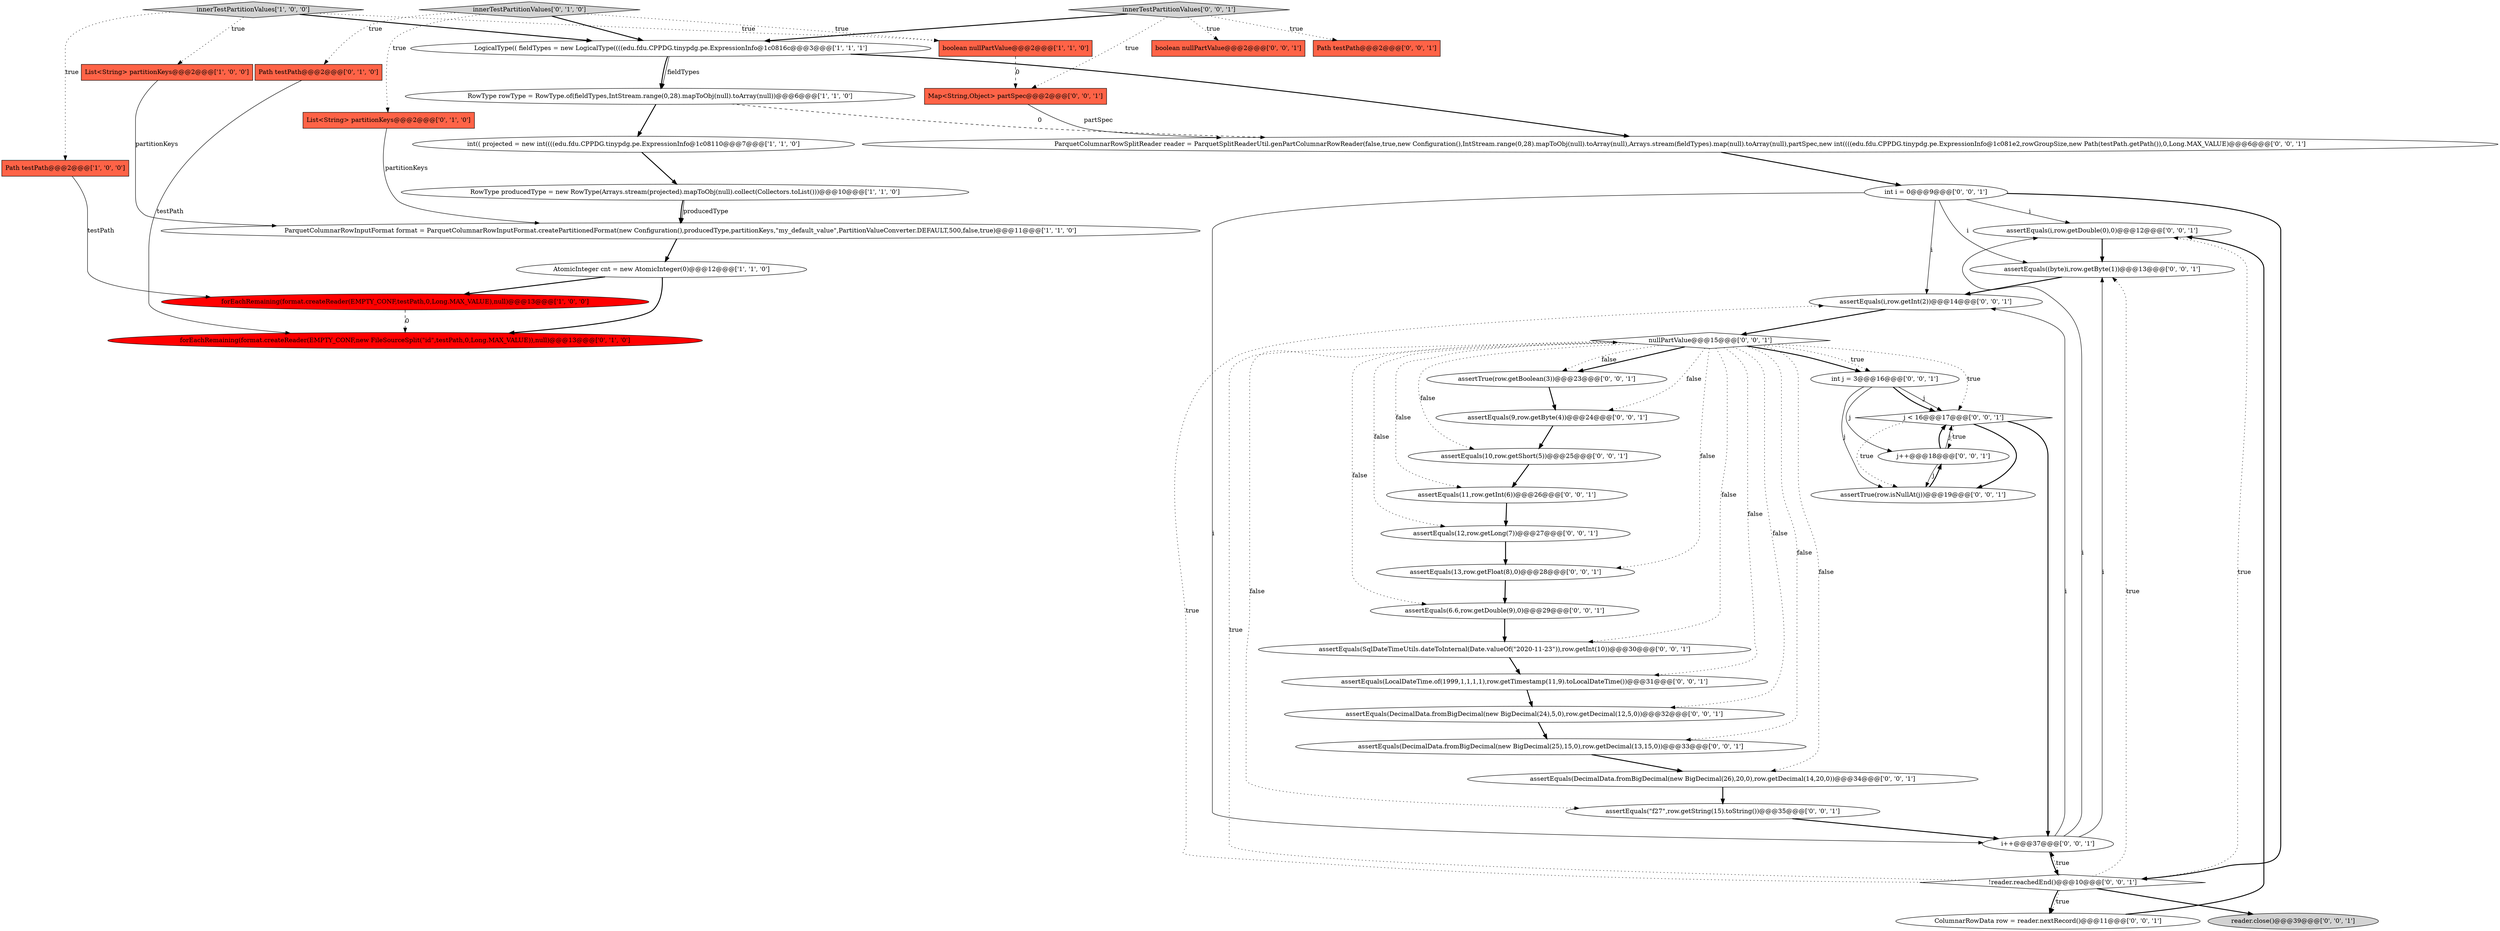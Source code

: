 digraph {
3 [style = filled, label = "RowType producedType = new RowType(Arrays.stream(projected).mapToObj(null).collect(Collectors.toList()))@@@10@@@['1', '1', '0']", fillcolor = white, shape = ellipse image = "AAA0AAABBB1BBB"];
18 [style = filled, label = "j < 16@@@17@@@['0', '0', '1']", fillcolor = white, shape = diamond image = "AAA0AAABBB3BBB"];
0 [style = filled, label = "Path testPath@@@2@@@['1', '0', '0']", fillcolor = tomato, shape = box image = "AAA0AAABBB1BBB"];
36 [style = filled, label = "innerTestPartitionValues['0', '0', '1']", fillcolor = lightgray, shape = diamond image = "AAA0AAABBB3BBB"];
5 [style = filled, label = "forEachRemaining(format.createReader(EMPTY_CONF,testPath,0,Long.MAX_VALUE),null)@@@13@@@['1', '0', '0']", fillcolor = red, shape = ellipse image = "AAA1AAABBB1BBB"];
35 [style = filled, label = "assertEquals(LocalDateTime.of(1999,1,1,1,1),row.getTimestamp(11,9).toLocalDateTime())@@@31@@@['0', '0', '1']", fillcolor = white, shape = ellipse image = "AAA0AAABBB3BBB"];
14 [style = filled, label = "List<String> partitionKeys@@@2@@@['0', '1', '0']", fillcolor = tomato, shape = box image = "AAA0AAABBB2BBB"];
34 [style = filled, label = "j++@@@18@@@['0', '0', '1']", fillcolor = white, shape = ellipse image = "AAA0AAABBB3BBB"];
32 [style = filled, label = "assertEquals(10,row.getShort(5))@@@25@@@['0', '0', '1']", fillcolor = white, shape = ellipse image = "AAA0AAABBB3BBB"];
27 [style = filled, label = "assertEquals(13,row.getFloat(8),0)@@@28@@@['0', '0', '1']", fillcolor = white, shape = ellipse image = "AAA0AAABBB3BBB"];
40 [style = filled, label = "assertEquals(i,row.getDouble(0),0)@@@12@@@['0', '0', '1']", fillcolor = white, shape = ellipse image = "AAA0AAABBB3BBB"];
8 [style = filled, label = "innerTestPartitionValues['1', '0', '0']", fillcolor = lightgray, shape = diamond image = "AAA0AAABBB1BBB"];
22 [style = filled, label = "reader.close()@@@39@@@['0', '0', '1']", fillcolor = lightgray, shape = ellipse image = "AAA0AAABBB3BBB"];
7 [style = filled, label = "int(( projected = new int((((edu.fdu.CPPDG.tinypdg.pe.ExpressionInfo@1c08110@@@7@@@['1', '1', '0']", fillcolor = white, shape = ellipse image = "AAA0AAABBB1BBB"];
38 [style = filled, label = "assertEquals(i,row.getInt(2))@@@14@@@['0', '0', '1']", fillcolor = white, shape = ellipse image = "AAA0AAABBB3BBB"];
10 [style = filled, label = "AtomicInteger cnt = new AtomicInteger(0)@@@12@@@['1', '1', '0']", fillcolor = white, shape = ellipse image = "AAA0AAABBB1BBB"];
20 [style = filled, label = "assertEquals(DecimalData.fromBigDecimal(new BigDecimal(26),20,0),row.getDecimal(14,20,0))@@@34@@@['0', '0', '1']", fillcolor = white, shape = ellipse image = "AAA0AAABBB3BBB"];
1 [style = filled, label = "LogicalType(( fieldTypes = new LogicalType((((edu.fdu.CPPDG.tinypdg.pe.ExpressionInfo@1c0816c@@@3@@@['1', '1', '1']", fillcolor = white, shape = ellipse image = "AAA0AAABBB1BBB"];
39 [style = filled, label = "assertEquals(6.6,row.getDouble(9),0)@@@29@@@['0', '0', '1']", fillcolor = white, shape = ellipse image = "AAA0AAABBB3BBB"];
41 [style = filled, label = "assertEquals(12,row.getLong(7))@@@27@@@['0', '0', '1']", fillcolor = white, shape = ellipse image = "AAA0AAABBB3BBB"];
15 [style = filled, label = "assertEquals(9,row.getByte(4))@@@24@@@['0', '0', '1']", fillcolor = white, shape = ellipse image = "AAA0AAABBB3BBB"];
16 [style = filled, label = "boolean nullPartValue@@@2@@@['0', '0', '1']", fillcolor = tomato, shape = box image = "AAA0AAABBB3BBB"];
9 [style = filled, label = "ParquetColumnarRowInputFormat format = ParquetColumnarRowInputFormat.createPartitionedFormat(new Configuration(),producedType,partitionKeys,\"my_default_value\",PartitionValueConverter.DEFAULT,500,false,true)@@@11@@@['1', '1', '0']", fillcolor = white, shape = ellipse image = "AAA0AAABBB1BBB"];
17 [style = filled, label = "assertEquals((byte)i,row.getByte(1))@@@13@@@['0', '0', '1']", fillcolor = white, shape = ellipse image = "AAA0AAABBB3BBB"];
21 [style = filled, label = "i++@@@37@@@['0', '0', '1']", fillcolor = white, shape = ellipse image = "AAA0AAABBB3BBB"];
6 [style = filled, label = "RowType rowType = RowType.of(fieldTypes,IntStream.range(0,28).mapToObj(null).toArray(null))@@@6@@@['1', '1', '0']", fillcolor = white, shape = ellipse image = "AAA0AAABBB1BBB"];
4 [style = filled, label = "boolean nullPartValue@@@2@@@['1', '1', '0']", fillcolor = tomato, shape = box image = "AAA0AAABBB1BBB"];
42 [style = filled, label = "int j = 3@@@16@@@['0', '0', '1']", fillcolor = white, shape = ellipse image = "AAA0AAABBB3BBB"];
23 [style = filled, label = "assertEquals(DecimalData.fromBigDecimal(new BigDecimal(24),5,0),row.getDecimal(12,5,0))@@@32@@@['0', '0', '1']", fillcolor = white, shape = ellipse image = "AAA0AAABBB3BBB"];
28 [style = filled, label = "assertEquals(11,row.getInt(6))@@@26@@@['0', '0', '1']", fillcolor = white, shape = ellipse image = "AAA0AAABBB3BBB"];
44 [style = filled, label = "assertTrue(row.isNullAt(j))@@@19@@@['0', '0', '1']", fillcolor = white, shape = ellipse image = "AAA0AAABBB3BBB"];
24 [style = filled, label = "nullPartValue@@@15@@@['0', '0', '1']", fillcolor = white, shape = diamond image = "AAA0AAABBB3BBB"];
19 [style = filled, label = "Path testPath@@@2@@@['0', '0', '1']", fillcolor = tomato, shape = box image = "AAA0AAABBB3BBB"];
12 [style = filled, label = "Path testPath@@@2@@@['0', '1', '0']", fillcolor = tomato, shape = box image = "AAA0AAABBB2BBB"];
29 [style = filled, label = "assertEquals(DecimalData.fromBigDecimal(new BigDecimal(25),15,0),row.getDecimal(13,15,0))@@@33@@@['0', '0', '1']", fillcolor = white, shape = ellipse image = "AAA0AAABBB3BBB"];
25 [style = filled, label = "ParquetColumnarRowSplitReader reader = ParquetSplitReaderUtil.genPartColumnarRowReader(false,true,new Configuration(),IntStream.range(0,28).mapToObj(null).toArray(null),Arrays.stream(fieldTypes).map(null).toArray(null),partSpec,new int((((edu.fdu.CPPDG.tinypdg.pe.ExpressionInfo@1c081e2,rowGroupSize,new Path(testPath.getPath()),0,Long.MAX_VALUE)@@@6@@@['0', '0', '1']", fillcolor = white, shape = ellipse image = "AAA0AAABBB3BBB"];
43 [style = filled, label = "int i = 0@@@9@@@['0', '0', '1']", fillcolor = white, shape = ellipse image = "AAA0AAABBB3BBB"];
37 [style = filled, label = "assertTrue(row.getBoolean(3))@@@23@@@['0', '0', '1']", fillcolor = white, shape = ellipse image = "AAA0AAABBB3BBB"];
45 [style = filled, label = "assertEquals(\"f27\",row.getString(15).toString())@@@35@@@['0', '0', '1']", fillcolor = white, shape = ellipse image = "AAA0AAABBB3BBB"];
31 [style = filled, label = "assertEquals(SqlDateTimeUtils.dateToInternal(Date.valueOf(\"2020-11-23\")),row.getInt(10))@@@30@@@['0', '0', '1']", fillcolor = white, shape = ellipse image = "AAA0AAABBB3BBB"];
33 [style = filled, label = "ColumnarRowData row = reader.nextRecord()@@@11@@@['0', '0', '1']", fillcolor = white, shape = ellipse image = "AAA0AAABBB3BBB"];
26 [style = filled, label = "Map<String,Object> partSpec@@@2@@@['0', '0', '1']", fillcolor = tomato, shape = box image = "AAA0AAABBB3BBB"];
30 [style = filled, label = "!reader.reachedEnd()@@@10@@@['0', '0', '1']", fillcolor = white, shape = diamond image = "AAA0AAABBB3BBB"];
2 [style = filled, label = "List<String> partitionKeys@@@2@@@['1', '0', '0']", fillcolor = tomato, shape = box image = "AAA0AAABBB1BBB"];
13 [style = filled, label = "forEachRemaining(format.createReader(EMPTY_CONF,new FileSourceSplit(\"id\",testPath,0,Long.MAX_VALUE)),null)@@@13@@@['0', '1', '0']", fillcolor = red, shape = ellipse image = "AAA1AAABBB2BBB"];
11 [style = filled, label = "innerTestPartitionValues['0', '1', '0']", fillcolor = lightgray, shape = diamond image = "AAA0AAABBB2BBB"];
36->16 [style = dotted, label="true"];
11->12 [style = dotted, label="true"];
34->18 [style = bold, label=""];
25->43 [style = bold, label=""];
37->15 [style = bold, label=""];
34->44 [style = solid, label="j"];
9->10 [style = bold, label=""];
21->30 [style = bold, label=""];
8->4 [style = dotted, label="true"];
24->35 [style = dotted, label="false"];
18->34 [style = dotted, label="true"];
17->38 [style = bold, label=""];
23->29 [style = bold, label=""];
8->1 [style = bold, label=""];
35->23 [style = bold, label=""];
18->44 [style = bold, label=""];
31->35 [style = bold, label=""];
39->31 [style = bold, label=""];
24->42 [style = dotted, label="true"];
14->9 [style = solid, label="partitionKeys"];
8->0 [style = dotted, label="true"];
20->45 [style = bold, label=""];
42->34 [style = solid, label="j"];
24->29 [style = dotted, label="false"];
30->33 [style = dotted, label="true"];
12->13 [style = solid, label="testPath"];
24->41 [style = dotted, label="false"];
11->14 [style = dotted, label="true"];
4->26 [style = dashed, label="0"];
24->31 [style = dotted, label="false"];
21->38 [style = solid, label="i"];
29->20 [style = bold, label=""];
44->34 [style = bold, label=""];
40->17 [style = bold, label=""];
45->21 [style = bold, label=""];
24->32 [style = dotted, label="false"];
42->18 [style = solid, label="j"];
6->7 [style = bold, label=""];
26->25 [style = solid, label="partSpec"];
43->17 [style = solid, label="i"];
3->9 [style = solid, label="producedType"];
24->18 [style = dotted, label="true"];
5->13 [style = dashed, label="0"];
34->18 [style = solid, label="j"];
41->27 [style = bold, label=""];
30->33 [style = bold, label=""];
18->44 [style = dotted, label="true"];
38->24 [style = bold, label=""];
8->2 [style = dotted, label="true"];
0->5 [style = solid, label="testPath"];
43->21 [style = solid, label="i"];
11->4 [style = dotted, label="true"];
36->19 [style = dotted, label="true"];
43->40 [style = solid, label="i"];
24->20 [style = dotted, label="false"];
28->41 [style = bold, label=""];
43->38 [style = solid, label="i"];
3->9 [style = bold, label=""];
27->39 [style = bold, label=""];
1->6 [style = bold, label=""];
10->5 [style = bold, label=""];
24->15 [style = dotted, label="false"];
10->13 [style = bold, label=""];
30->38 [style = dotted, label="true"];
24->39 [style = dotted, label="false"];
30->17 [style = dotted, label="true"];
18->21 [style = bold, label=""];
24->23 [style = dotted, label="false"];
1->25 [style = bold, label=""];
36->26 [style = dotted, label="true"];
24->42 [style = bold, label=""];
24->45 [style = dotted, label="false"];
42->18 [style = bold, label=""];
21->17 [style = solid, label="i"];
30->22 [style = bold, label=""];
30->24 [style = dotted, label="true"];
11->1 [style = bold, label=""];
2->9 [style = solid, label="partitionKeys"];
24->28 [style = dotted, label="false"];
30->21 [style = dotted, label="true"];
30->40 [style = dotted, label="true"];
36->1 [style = bold, label=""];
7->3 [style = bold, label=""];
43->30 [style = bold, label=""];
1->6 [style = solid, label="fieldTypes"];
24->27 [style = dotted, label="false"];
33->40 [style = bold, label=""];
6->25 [style = dashed, label="0"];
24->37 [style = bold, label=""];
42->44 [style = solid, label="j"];
15->32 [style = bold, label=""];
32->28 [style = bold, label=""];
21->40 [style = solid, label="i"];
24->37 [style = dotted, label="false"];
}
